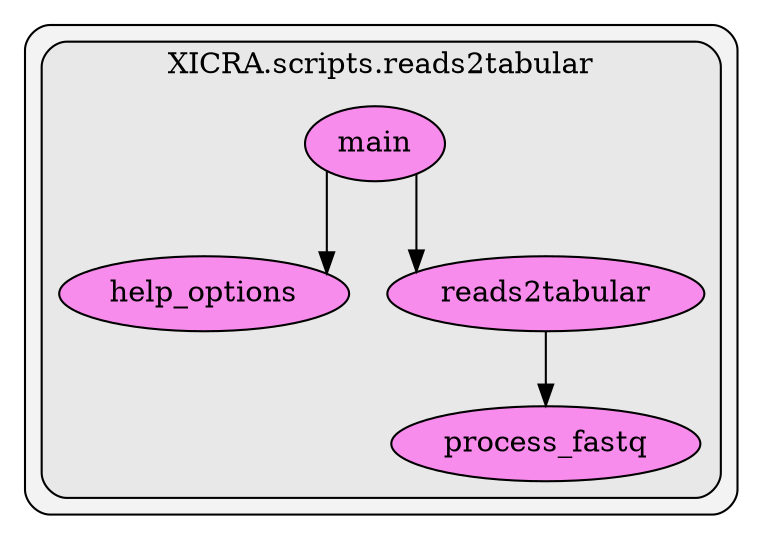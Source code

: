 digraph G {
    graph [splines=ortho, rankdir=TB, clusterrank="local"];
    subgraph cluster_G {

        graph [style="filled,rounded",fillcolor="#80808018", label=""];
        subgraph cluster_XICRA__scripts__reads2tabular {

            graph [style="filled,rounded",fillcolor="#80808018", label="XICRA.scripts.reads2tabular"];
            XICRA__scripts__reads2tabular__help_options [label="help_options", style="filled", fillcolor="#ff65efb2", fontcolor="#000000", group="17"];
        }
        subgraph cluster_XICRA__scripts__reads2tabular {

            graph [style="filled,rounded",fillcolor="#80808018", label="XICRA.scripts.reads2tabular"];
            XICRA__scripts__reads2tabular__main [label="main", style="filled", fillcolor="#ff65efb2", fontcolor="#000000", group="17"];
        }
        subgraph cluster_XICRA__scripts__reads2tabular {

            graph [style="filled,rounded",fillcolor="#80808018", label="XICRA.scripts.reads2tabular"];
        }
        subgraph cluster_XICRA__scripts__reads2tabular {

            graph [style="filled,rounded",fillcolor="#80808018", label="XICRA.scripts.reads2tabular"];
            XICRA__scripts__reads2tabular__process_fastq [label="process_fastq", style="filled", fillcolor="#ff65efb2", fontcolor="#000000", group="17"];
        }
        subgraph cluster_XICRA__scripts__reads2tabular {

            graph [style="filled,rounded",fillcolor="#80808018", label="XICRA.scripts.reads2tabular"];
            XICRA__scripts__reads2tabular__reads2tabular [label="reads2tabular", style="filled", fillcolor="#ff65efb2", fontcolor="#000000", group="17"];
        }
    }
        XICRA__scripts__reads2tabular__reads2tabular -> XICRA__scripts__reads2tabular__process_fastq [style="solid", color="#000000"];
        XICRA__scripts__reads2tabular__main -> XICRA__scripts__reads2tabular__help_options [style="solid", color="#000000"];
        XICRA__scripts__reads2tabular__main -> XICRA__scripts__reads2tabular__reads2tabular [style="solid", color="#000000"];
    }
